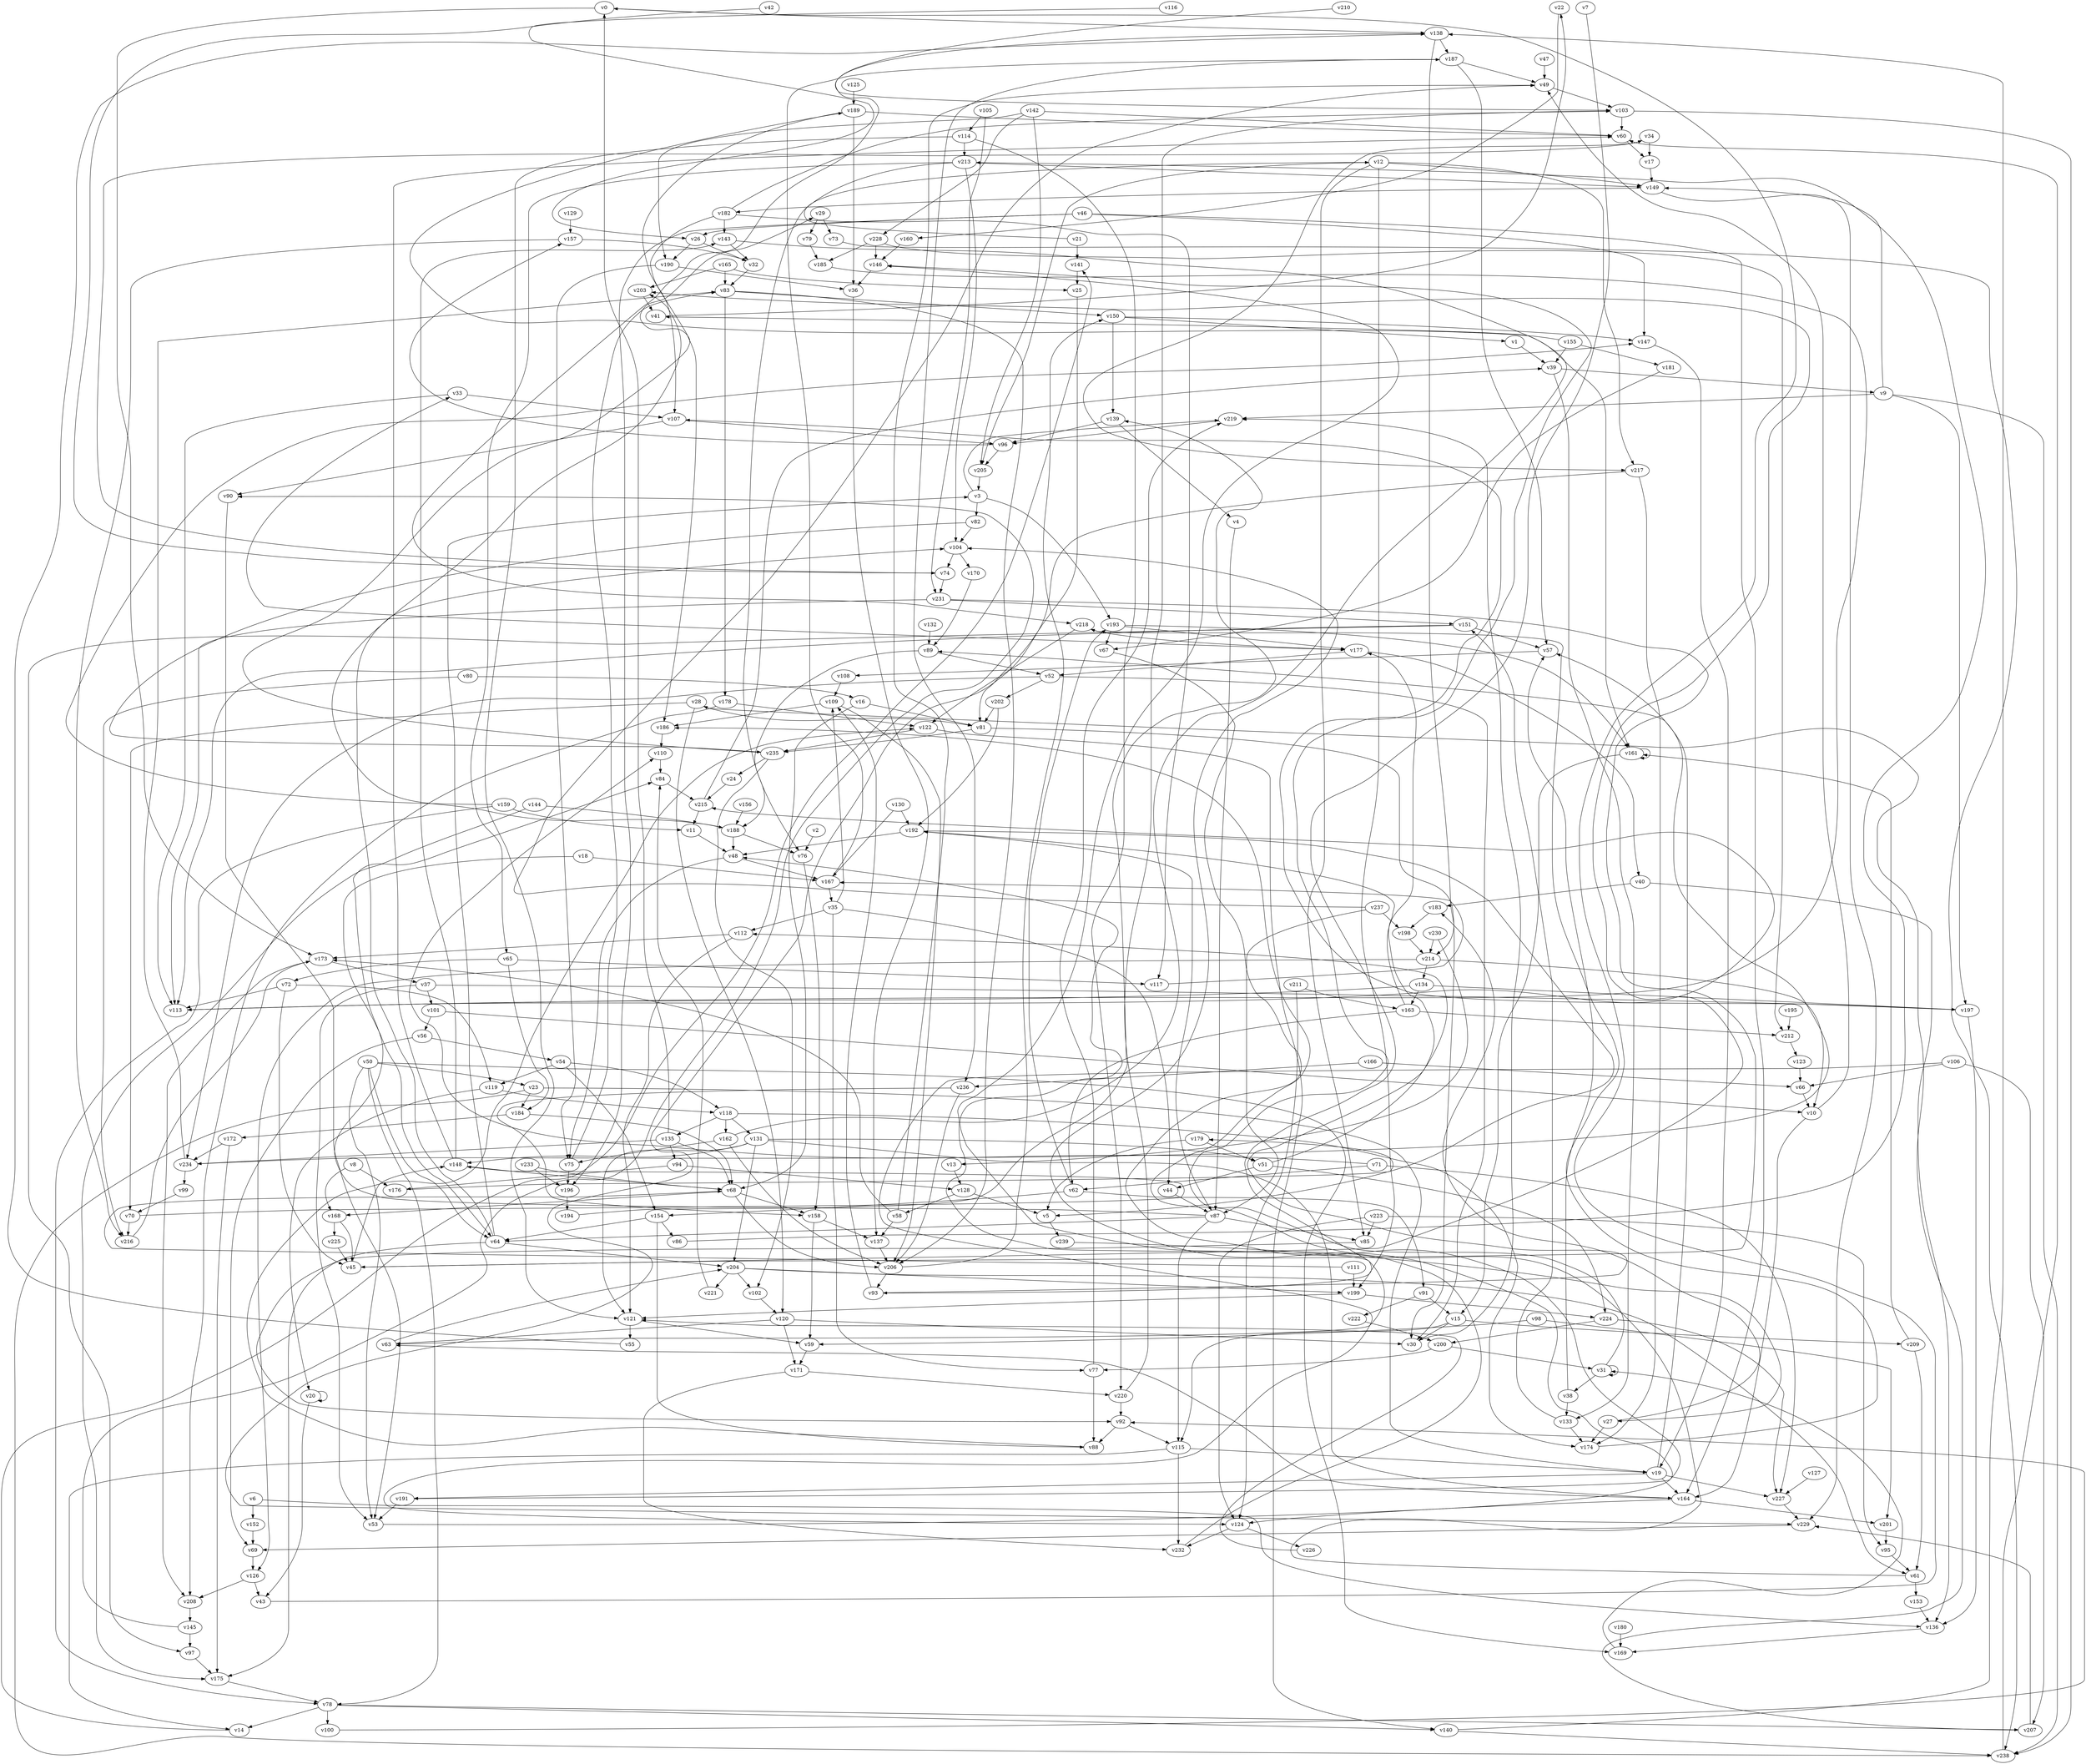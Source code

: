 // Benchmark game 351 - 240 vertices
// time_bound: 23
// targets: v63
digraph G {
    v0 [name="v0", player=1];
    v1 [name="v1", player=0];
    v2 [name="v2", player=1];
    v3 [name="v3", player=1];
    v4 [name="v4", player=1];
    v5 [name="v5", player=1];
    v6 [name="v6", player=1];
    v7 [name="v7", player=0];
    v8 [name="v8", player=1];
    v9 [name="v9", player=1];
    v10 [name="v10", player=1];
    v11 [name="v11", player=1];
    v12 [name="v12", player=1];
    v13 [name="v13", player=1];
    v14 [name="v14", player=1];
    v15 [name="v15", player=1];
    v16 [name="v16", player=1];
    v17 [name="v17", player=0];
    v18 [name="v18", player=1];
    v19 [name="v19", player=0];
    v20 [name="v20", player=1];
    v21 [name="v21", player=1];
    v22 [name="v22", player=0];
    v23 [name="v23", player=0];
    v24 [name="v24", player=1];
    v25 [name="v25", player=0];
    v26 [name="v26", player=0];
    v27 [name="v27", player=1];
    v28 [name="v28", player=1];
    v29 [name="v29", player=0];
    v30 [name="v30", player=1];
    v31 [name="v31", player=1];
    v32 [name="v32", player=0];
    v33 [name="v33", player=0];
    v34 [name="v34", player=1];
    v35 [name="v35", player=1];
    v36 [name="v36", player=1];
    v37 [name="v37", player=0];
    v38 [name="v38", player=0];
    v39 [name="v39", player=0];
    v40 [name="v40", player=1];
    v41 [name="v41", player=1];
    v42 [name="v42", player=0];
    v43 [name="v43", player=0];
    v44 [name="v44", player=1];
    v45 [name="v45", player=0];
    v46 [name="v46", player=1];
    v47 [name="v47", player=0];
    v48 [name="v48", player=1];
    v49 [name="v49", player=0];
    v50 [name="v50", player=1];
    v51 [name="v51", player=1];
    v52 [name="v52", player=1];
    v53 [name="v53", player=0];
    v54 [name="v54", player=0];
    v55 [name="v55", player=1];
    v56 [name="v56", player=1];
    v57 [name="v57", player=0];
    v58 [name="v58", player=0];
    v59 [name="v59", player=0];
    v60 [name="v60", player=0];
    v61 [name="v61", player=0];
    v62 [name="v62", player=0];
    v63 [name="v63", player=1, target=1];
    v64 [name="v64", player=0];
    v65 [name="v65", player=1];
    v66 [name="v66", player=1];
    v67 [name="v67", player=0];
    v68 [name="v68", player=0];
    v69 [name="v69", player=1];
    v70 [name="v70", player=1];
    v71 [name="v71", player=0];
    v72 [name="v72", player=1];
    v73 [name="v73", player=0];
    v74 [name="v74", player=0];
    v75 [name="v75", player=1];
    v76 [name="v76", player=1];
    v77 [name="v77", player=1];
    v78 [name="v78", player=1];
    v79 [name="v79", player=1];
    v80 [name="v80", player=0];
    v81 [name="v81", player=0];
    v82 [name="v82", player=0];
    v83 [name="v83", player=1];
    v84 [name="v84", player=0];
    v85 [name="v85", player=1];
    v86 [name="v86", player=0];
    v87 [name="v87", player=0];
    v88 [name="v88", player=0];
    v89 [name="v89", player=0];
    v90 [name="v90", player=1];
    v91 [name="v91", player=0];
    v92 [name="v92", player=0];
    v93 [name="v93", player=0];
    v94 [name="v94", player=1];
    v95 [name="v95", player=0];
    v96 [name="v96", player=0];
    v97 [name="v97", player=1];
    v98 [name="v98", player=1];
    v99 [name="v99", player=1];
    v100 [name="v100", player=1];
    v101 [name="v101", player=1];
    v102 [name="v102", player=1];
    v103 [name="v103", player=1];
    v104 [name="v104", player=0];
    v105 [name="v105", player=1];
    v106 [name="v106", player=0];
    v107 [name="v107", player=0];
    v108 [name="v108", player=1];
    v109 [name="v109", player=1];
    v110 [name="v110", player=0];
    v111 [name="v111", player=0];
    v112 [name="v112", player=0];
    v113 [name="v113", player=1];
    v114 [name="v114", player=0];
    v115 [name="v115", player=1];
    v116 [name="v116", player=0];
    v117 [name="v117", player=0];
    v118 [name="v118", player=1];
    v119 [name="v119", player=0];
    v120 [name="v120", player=0];
    v121 [name="v121", player=0];
    v122 [name="v122", player=0];
    v123 [name="v123", player=0];
    v124 [name="v124", player=0];
    v125 [name="v125", player=1];
    v126 [name="v126", player=1];
    v127 [name="v127", player=1];
    v128 [name="v128", player=1];
    v129 [name="v129", player=1];
    v130 [name="v130", player=1];
    v131 [name="v131", player=1];
    v132 [name="v132", player=1];
    v133 [name="v133", player=0];
    v134 [name="v134", player=1];
    v135 [name="v135", player=1];
    v136 [name="v136", player=1];
    v137 [name="v137", player=0];
    v138 [name="v138", player=0];
    v139 [name="v139", player=1];
    v140 [name="v140", player=0];
    v141 [name="v141", player=1];
    v142 [name="v142", player=1];
    v143 [name="v143", player=1];
    v144 [name="v144", player=0];
    v145 [name="v145", player=1];
    v146 [name="v146", player=0];
    v147 [name="v147", player=1];
    v148 [name="v148", player=0];
    v149 [name="v149", player=1];
    v150 [name="v150", player=0];
    v151 [name="v151", player=0];
    v152 [name="v152", player=0];
    v153 [name="v153", player=1];
    v154 [name="v154", player=1];
    v155 [name="v155", player=1];
    v156 [name="v156", player=0];
    v157 [name="v157", player=1];
    v158 [name="v158", player=1];
    v159 [name="v159", player=0];
    v160 [name="v160", player=1];
    v161 [name="v161", player=0];
    v162 [name="v162", player=1];
    v163 [name="v163", player=1];
    v164 [name="v164", player=1];
    v165 [name="v165", player=1];
    v166 [name="v166", player=1];
    v167 [name="v167", player=1];
    v168 [name="v168", player=0];
    v169 [name="v169", player=1];
    v170 [name="v170", player=0];
    v171 [name="v171", player=1];
    v172 [name="v172", player=1];
    v173 [name="v173", player=1];
    v174 [name="v174", player=0];
    v175 [name="v175", player=1];
    v176 [name="v176", player=0];
    v177 [name="v177", player=1];
    v178 [name="v178", player=1];
    v179 [name="v179", player=0];
    v180 [name="v180", player=0];
    v181 [name="v181", player=1];
    v182 [name="v182", player=1];
    v183 [name="v183", player=1];
    v184 [name="v184", player=0];
    v185 [name="v185", player=1];
    v186 [name="v186", player=0];
    v187 [name="v187", player=1];
    v188 [name="v188", player=1];
    v189 [name="v189", player=0];
    v190 [name="v190", player=0];
    v191 [name="v191", player=0];
    v192 [name="v192", player=1];
    v193 [name="v193", player=0];
    v194 [name="v194", player=1];
    v195 [name="v195", player=0];
    v196 [name="v196", player=0];
    v197 [name="v197", player=1];
    v198 [name="v198", player=1];
    v199 [name="v199", player=1];
    v200 [name="v200", player=1];
    v201 [name="v201", player=1];
    v202 [name="v202", player=0];
    v203 [name="v203", player=1];
    v204 [name="v204", player=0];
    v205 [name="v205", player=0];
    v206 [name="v206", player=1];
    v207 [name="v207", player=0];
    v208 [name="v208", player=1];
    v209 [name="v209", player=0];
    v210 [name="v210", player=1];
    v211 [name="v211", player=1];
    v212 [name="v212", player=0];
    v213 [name="v213", player=0];
    v214 [name="v214", player=0];
    v215 [name="v215", player=0];
    v216 [name="v216", player=1];
    v217 [name="v217", player=0];
    v218 [name="v218", player=1];
    v219 [name="v219", player=0];
    v220 [name="v220", player=1];
    v221 [name="v221", player=1];
    v222 [name="v222", player=0];
    v223 [name="v223", player=1];
    v224 [name="v224", player=0];
    v225 [name="v225", player=1];
    v226 [name="v226", player=1];
    v227 [name="v227", player=0];
    v228 [name="v228", player=1];
    v229 [name="v229", player=1];
    v230 [name="v230", player=0];
    v231 [name="v231", player=1];
    v232 [name="v232", player=0];
    v233 [name="v233", player=1];
    v234 [name="v234", player=0];
    v235 [name="v235", player=0];
    v236 [name="v236", player=1];
    v237 [name="v237", player=0];
    v238 [name="v238", player=1];
    v239 [name="v239", player=0];

    v0 -> v138;
    v1 -> v39;
    v2 -> v76;
    v3 -> v219 [constraint="t < 10"];
    v4 -> v87;
    v5 -> v239;
    v6 -> v136 [constraint="t mod 2 == 0"];
    v7 -> v93 [constraint="t mod 3 == 0"];
    v8 -> v176;
    v9 -> v238;
    v10 -> v49;
    v11 -> v48;
    v12 -> v85;
    v13 -> v128;
    v14 -> v141 [constraint="t mod 3 == 2"];
    v15 -> v115;
    v16 -> v68;
    v17 -> v149;
    v18 -> v64;
    v19 -> v227;
    v20 -> v20;
    v21 -> v12 [constraint="t < 15"];
    v22 -> v160 [constraint="t >= 2"];
    v23 -> v238;
    v24 -> v215;
    v25 -> v81;
    v26 -> v32;
    v27 -> v183 [constraint="t >= 1"];
    v28 -> v120;
    v29 -> v79;
    v30 -> v219;
    v31 -> v146 [constraint="t < 13"];
    v32 -> v83;
    v33 -> v107;
    v34 -> v217 [constraint="t mod 2 == 0"];
    v35 -> v112;
    v36 -> v137;
    v37 -> v101;
    v38 -> v133;
    v39 -> v133;
    v40 -> v183;
    v41 -> v22 [constraint="t < 11"];
    v42 -> v74 [constraint="t mod 5 == 4"];
    v43 -> v0 [constraint="t >= 3"];
    v44 -> v87;
    v45 -> v203 [constraint="t < 11"];
    v46 -> v147;
    v47 -> v49;
    v48 -> v167;
    v49 -> v103;
    v50 -> v169;
    v51 -> v44;
    v52 -> v202;
    v53 -> v104 [constraint="t mod 3 == 1"];
    v54 -> v119;
    v55 -> v138 [constraint="t >= 5"];
    v56 -> v54;
    v57 -> v108;
    v58 -> v137;
    v59 -> v171;
    v60 -> v17;
    v61 -> v186 [constraint="t >= 3"];
    v62 -> v91;
    v63 -> v146 [constraint="t >= 2"];
    v64 -> v175;
    v65 -> v72;
    v66 -> v10;
    v67 -> v191 [constraint="t >= 5"];
    v68 -> v206;
    v69 -> v126;
    v70 -> v148 [constraint="t mod 2 == 1"];
    v71 -> v110 [constraint="t < 14"];
    v72 -> v119;
    v73 -> v238 [constraint="t >= 3"];
    v74 -> v34 [constraint="t mod 5 == 3"];
    v75 -> v196;
    v76 -> v158;
    v77 -> v88;
    v78 -> v140;
    v79 -> v185;
    v80 -> v216;
    v81 -> v235;
    v82 -> v235 [constraint="t >= 5"];
    v83 -> v206;
    v84 -> v215;
    v85 -> v92 [constraint="t < 12"];
    v86 -> v213 [constraint="t < 6"];
    v87 -> v84 [constraint="t < 14"];
    v88 -> v122 [constraint="t >= 5"];
    v89 -> v188;
    v90 -> v53;
    v91 -> v222;
    v92 -> v88;
    v93 -> v192 [constraint="t >= 5"];
    v94 -> v176;
    v95 -> v61;
    v96 -> v157 [constraint="t mod 4 == 1"];
    v97 -> v175;
    v98 -> v201;
    v99 -> v70;
    v100 -> v92 [constraint="t >= 3"];
    v101 -> v10 [constraint="t mod 4 == 3"];
    v102 -> v120;
    v103 -> v60;
    v104 -> v74;
    v105 -> v231;
    v106 -> v124 [constraint="t < 5"];
    v107 -> v96;
    v108 -> v109;
    v109 -> v206;
    v110 -> v84;
    v111 -> v68 [constraint="t >= 2"];
    v112 -> v173;
    v113 -> v215 [constraint="t >= 2"];
    v114 -> v220;
    v115 -> v232;
    v116 -> v26 [constraint="t < 5"];
    v117 -> v167 [constraint="t < 13"];
    v118 -> v174;
    v119 -> v20;
    v120 -> v63;
    v121 -> v55;
    v122 -> v140;
    v123 -> v66;
    v124 -> v232;
    v125 -> v189;
    v126 -> v43;
    v127 -> v227;
    v128 -> v58;
    v129 -> v157;
    v130 -> v192;
    v131 -> v121;
    v132 -> v89;
    v133 -> v174;
    v134 -> v113;
    v135 -> v68;
    v136 -> v169;
    v137 -> v206;
    v138 -> v103 [constraint="t >= 4"];
    v139 -> v96;
    v140 -> v238;
    v141 -> v25;
    v142 -> v228;
    v143 -> v161;
    v144 -> v175;
    v145 -> v90 [constraint="t < 10"];
    v146 -> v36;
    v147 -> v19;
    v148 -> v60;
    v149 -> v182;
    v150 -> v1;
    v151 -> v113;
    v152 -> v69;
    v153 -> v136;
    v154 -> v86;
    v155 -> v189 [constraint="t mod 2 == 1"];
    v156 -> v188;
    v157 -> v32;
    v158 -> v59;
    v159 -> v147 [constraint="t >= 4"];
    v160 -> v146;
    v161 -> v161;
    v162 -> v41 [constraint="t >= 1"];
    v163 -> v177;
    v164 -> v63 [constraint="t < 6"];
    v165 -> v83;
    v166 -> v236;
    v167 -> v187;
    v168 -> v45;
    v169 -> v31 [constraint="t >= 3"];
    v170 -> v89;
    v171 -> v220;
    v172 -> v175;
    v173 -> v208;
    v174 -> v218 [constraint="t >= 4"];
    v175 -> v78;
    v176 -> v179 [constraint="t < 9"];
    v177 -> v33 [constraint="t mod 2 == 1"];
    v178 -> v122;
    v179 -> v5;
    v180 -> v169;
    v181 -> v67 [constraint="t < 11"];
    v182 -> v117;
    v183 -> v198;
    v184 -> v172;
    v185 -> v113 [constraint="t >= 2"];
    v186 -> v110;
    v187 -> v236;
    v188 -> v203 [constraint="t >= 5"];
    v189 -> v186;
    v190 -> v36;
    v191 -> v53;
    v192 -> v5 [constraint="t mod 3 == 1"];
    v193 -> v177;
    v194 -> v139 [constraint="t >= 2"];
    v195 -> v212;
    v196 -> v194;
    v197 -> v107 [constraint="t mod 5 == 2"];
    v198 -> v214;
    v199 -> v121;
    v200 -> v31;
    v201 -> v95;
    v202 -> v192;
    v203 -> v41;
    v204 -> v61 [constraint="t < 11"];
    v205 -> v3;
    v206 -> v93;
    v207 -> v28 [constraint="t >= 3"];
    v208 -> v145;
    v209 -> v161;
    v210 -> v218 [constraint="t mod 2 == 1"];
    v211 -> v124;
    v212 -> v123;
    v213 -> v76;
    v214 -> v126;
    v215 -> v39;
    v216 -> v173;
    v217 -> v229 [constraint="t < 12"];
    v218 -> v122;
    v219 -> v96;
    v220 -> v92;
    v221 -> v84;
    v222 -> v200;
    v223 -> v124;
    v224 -> v227;
    v225 -> v45;
    v226 -> v121 [constraint="t mod 4 == 1"];
    v227 -> v229;
    v228 -> v185;
    v229 -> v69;
    v230 -> v13 [constraint="t mod 4 == 1"];
    v231 -> v45 [constraint="t mod 4 == 2"];
    v232 -> v48 [constraint="t >= 2"];
    v233 -> v68 [constraint="t mod 3 == 1"];
    v234 -> v89 [constraint="t mod 3 == 1"];
    v235 -> v29 [constraint="t < 12"];
    v236 -> v158 [constraint="t mod 5 == 0"];
    v237 -> v49 [constraint="t >= 5"];
    v238 -> v60;
    v239 -> v27 [constraint="t >= 2"];
    v214 -> v10;
    v19 -> v57;
    v21 -> v141;
    v164 -> v201;
    v46 -> v196;
    v12 -> v199;
    v220 -> v103;
    v61 -> v153;
    v6 -> v152;
    v39 -> v9;
    v114 -> v213;
    v80 -> v16;
    v209 -> v61;
    v150 -> v147;
    v206 -> v150;
    v16 -> v81;
    v107 -> v90;
    v228 -> v146;
    v163 -> v212;
    v154 -> v64;
    v51 -> v224;
    v164 -> v124;
    v161 -> v15;
    v48 -> v75;
    v64 -> v3;
    v87 -> v115;
    v52 -> v234;
    v162 -> v206;
    v37 -> v53;
    v62 -> v154;
    v38 -> v57;
    v234 -> v99;
    v217 -> v174;
    v19 -> v164;
    v40 -> v136;
    v130 -> v167;
    v230 -> v214;
    v15 -> v209;
    v207 -> v229;
    v3 -> v193;
    v94 -> v128;
    v9 -> v197;
    v204 -> v199;
    v237 -> v87;
    v211 -> v163;
    v10 -> v164;
    v96 -> v205;
    v172 -> v234;
    v235 -> v24;
    v192 -> v48;
    v133 -> v151;
    v234 -> v83;
    v182 -> v103;
    v35 -> v44;
    v177 -> v52;
    v31 -> v31;
    v213 -> v149;
    v120 -> v30;
    v109 -> v186;
    v204 -> v102;
    v187 -> v49;
    v148 -> v143;
    v165 -> v25;
    v98 -> v59;
    v126 -> v208;
    v187 -> v57;
    v199 -> v224;
    v131 -> v51;
    v236 -> v206;
    v54 -> v118;
    v213 -> v65;
    v140 -> v138;
    v204 -> v221;
    v189 -> v36;
    v131 -> v148;
    v50 -> v53;
    v233 -> v196;
    v155 -> v181;
    v124 -> v226;
    v142 -> v190;
    v120 -> v171;
    v58 -> v49;
    v52 -> v30;
    v74 -> v231;
    v173 -> v37;
    v188 -> v48;
    v92 -> v115;
    v50 -> v64;
    v165 -> v203;
    v202 -> v81;
    v12 -> v205;
    v62 -> v193;
    v189 -> v60;
    v111 -> v199;
    v15 -> v30;
    v214 -> v134;
    v237 -> v198;
    v215 -> v11;
    v83 -> v178;
    v27 -> v174;
    v158 -> v137;
    v68 -> v158;
    v78 -> v100;
    v148 -> v68;
    v182 -> v107;
    v65 -> v117;
    v23 -> v184;
    v71 -> v227;
    v77 -> v219;
    v178 -> v208;
    v115 -> v19;
    v224 -> v200;
    v78 -> v207;
    v87 -> v64;
    v121 -> v59;
    v46 -> v26;
    v50 -> v23;
    v112 -> v121;
    v64 -> v204;
    v20 -> v43;
    v105 -> v114;
    v151 -> v97;
    v118 -> v131;
    v91 -> v15;
    v19 -> v191;
    v184 -> v68;
    v157 -> v216;
    v63 -> v204;
    v46 -> v164;
    v37 -> v197;
    v83 -> v150;
    v58 -> v173;
    v115 -> v14;
    v71 -> v62;
    v231 -> v151;
    v106 -> v66;
    v138 -> v214;
    v166 -> v66;
    v114 -> v121;
    v138 -> v187;
    v134 -> v197;
    v50 -> v78;
    v103 -> v238;
    v188 -> v76;
    v177 -> v40;
    v134 -> v163;
    v3 -> v82;
    v0 -> v173;
    v179 -> v51;
    v144 -> v188;
    v68 -> v168;
    v171 -> v232;
    v193 -> v67;
    v131 -> v164;
    v151 -> v57;
    v135 -> v0;
    v45 -> v148;
    v197 -> v136;
    v65 -> v184;
    v231 -> v113;
    v135 -> v234;
    v162 -> v75;
    v35 -> v77;
    v64 -> v104;
    v87 -> v85;
    v149 -> v229;
    v29 -> v73;
    v35 -> v109;
    v72 -> v45;
    v159 -> v78;
    v18 -> v167;
    v218 -> v177;
    v101 -> v56;
    v139 -> v4;
    v118 -> v135;
    v168 -> v225;
    v228 -> v212;
    v131 -> v204;
    v28 -> v70;
    v28 -> v81;
    v193 -> v161;
    v128 -> v5;
    v154 -> v88;
    v12 -> v217;
    v167 -> v35;
    v190 -> v75;
    v33 -> v113;
    v119 -> v118;
    v223 -> v95;
    v163 -> v62;
    v81 -> v30;
    v23 -> v19;
    v56 -> v69;
    v93 -> v109;
    v122 -> v235;
    v213 -> v104;
    v104 -> v170;
    v31 -> v38;
    v75 -> v83;
    v34 -> v17;
    v155 -> v39;
    v70 -> v216;
    v150 -> v139;
    v8 -> v168;
    v9 -> v219;
    v142 -> v205;
    v51 -> v112;
    v182 -> v143;
    v78 -> v14;
    v89 -> v52;
    v135 -> v94;
    v82 -> v104;
    v145 -> v97;
    v192 -> v87;
    v142 -> v60;
    v9 -> v149;
    v118 -> v162;
    v223 -> v85;
    v54 -> v154;
    v159 -> v11;
    v12 -> v149;
    v106 -> v207;
    v200 -> v77;
    v72 -> v113;
    v143 -> v32;
    v235 -> v102;
    v26 -> v190;
}
